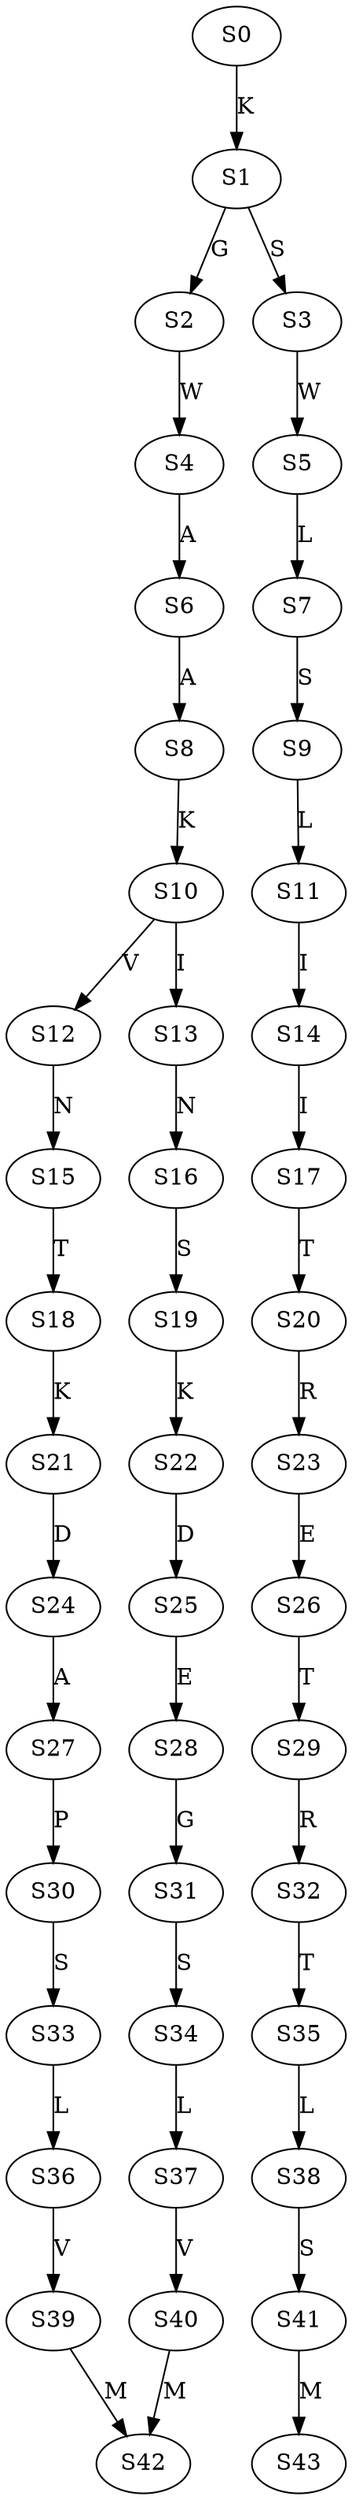 strict digraph  {
	S0 -> S1 [ label = K ];
	S1 -> S2 [ label = G ];
	S1 -> S3 [ label = S ];
	S2 -> S4 [ label = W ];
	S3 -> S5 [ label = W ];
	S4 -> S6 [ label = A ];
	S5 -> S7 [ label = L ];
	S6 -> S8 [ label = A ];
	S7 -> S9 [ label = S ];
	S8 -> S10 [ label = K ];
	S9 -> S11 [ label = L ];
	S10 -> S12 [ label = V ];
	S10 -> S13 [ label = I ];
	S11 -> S14 [ label = I ];
	S12 -> S15 [ label = N ];
	S13 -> S16 [ label = N ];
	S14 -> S17 [ label = I ];
	S15 -> S18 [ label = T ];
	S16 -> S19 [ label = S ];
	S17 -> S20 [ label = T ];
	S18 -> S21 [ label = K ];
	S19 -> S22 [ label = K ];
	S20 -> S23 [ label = R ];
	S21 -> S24 [ label = D ];
	S22 -> S25 [ label = D ];
	S23 -> S26 [ label = E ];
	S24 -> S27 [ label = A ];
	S25 -> S28 [ label = E ];
	S26 -> S29 [ label = T ];
	S27 -> S30 [ label = P ];
	S28 -> S31 [ label = G ];
	S29 -> S32 [ label = R ];
	S30 -> S33 [ label = S ];
	S31 -> S34 [ label = S ];
	S32 -> S35 [ label = T ];
	S33 -> S36 [ label = L ];
	S34 -> S37 [ label = L ];
	S35 -> S38 [ label = L ];
	S36 -> S39 [ label = V ];
	S37 -> S40 [ label = V ];
	S38 -> S41 [ label = S ];
	S39 -> S42 [ label = M ];
	S40 -> S42 [ label = M ];
	S41 -> S43 [ label = M ];
}

